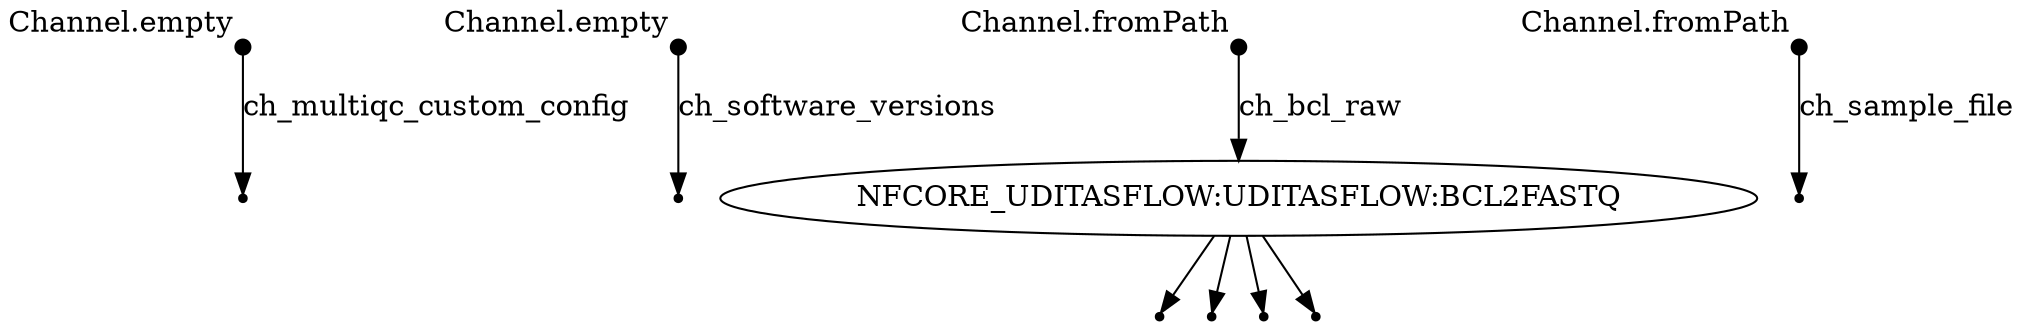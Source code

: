 digraph "pipeline_dag_20210517_184409" {
p0 [shape=point,label="",fixedsize=true,width=0.1,xlabel="Channel.empty"];
p1 [shape=point];
p0 -> p1 [label="ch_multiqc_custom_config"];

p2 [shape=point,label="",fixedsize=true,width=0.1,xlabel="Channel.empty"];
p3 [shape=point];
p2 -> p3 [label="ch_software_versions"];

p4 [shape=point,label="",fixedsize=true,width=0.1,xlabel="Channel.fromPath"];
p7 [label="NFCORE_UDITASFLOW:UDITASFLOW:BCL2FASTQ"];
p4 -> p7 [label="ch_bcl_raw"];

p5 [shape=point,label="",fixedsize=true,width=0.1,xlabel="Channel.fromPath"];
p6 [shape=point];
p5 -> p6 [label="ch_sample_file"];

p7 [label="NFCORE_UDITASFLOW:UDITASFLOW:BCL2FASTQ"];
p11 [shape=point];
p7 -> p11;

p7 [label="NFCORE_UDITASFLOW:UDITASFLOW:BCL2FASTQ"];
p10 [shape=point];
p7 -> p10;

p7 [label="NFCORE_UDITASFLOW:UDITASFLOW:BCL2FASTQ"];
p9 [shape=point];
p7 -> p9;

p7 [label="NFCORE_UDITASFLOW:UDITASFLOW:BCL2FASTQ"];
p8 [shape=point];
p7 -> p8;

}
